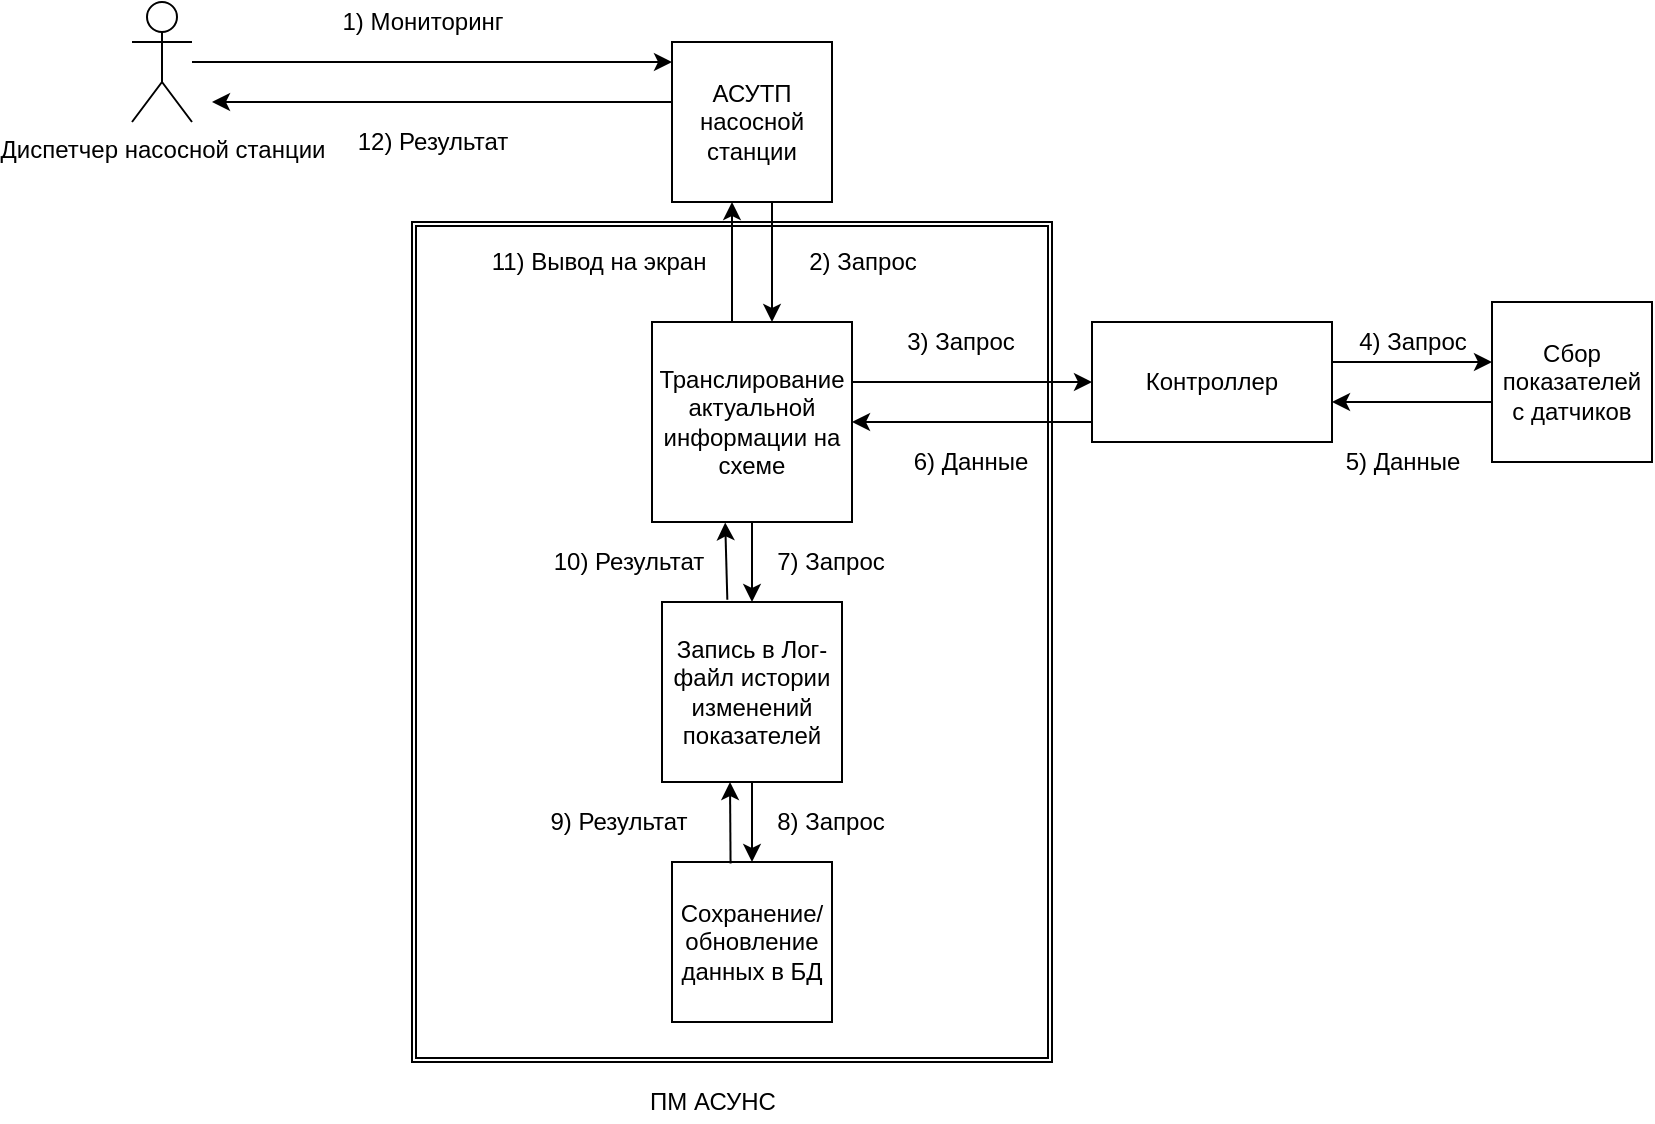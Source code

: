 <mxfile version="13.1.1" type="device"><diagram id="C5RBs43oDa-KdzZeNtuy" name="Page-1"><mxGraphModel dx="1730" dy="967" grid="0" gridSize="10" guides="1" tooltips="1" connect="1" arrows="1" fold="1" page="0" pageScale="1" pageWidth="827" pageHeight="1169" math="0" shadow="0"><root><mxCell id="WIyWlLk6GJQsqaUBKTNV-0"/><mxCell id="WIyWlLk6GJQsqaUBKTNV-1" parent="WIyWlLk6GJQsqaUBKTNV-0"/><mxCell id="bJHi8n66AkKyTkOpwk_1-50" value="" style="shape=ext;double=1;rounded=0;whiteSpace=wrap;html=1;" vertex="1" parent="WIyWlLk6GJQsqaUBKTNV-1"><mxGeometry x="270" y="330" width="320" height="420" as="geometry"/></mxCell><mxCell id="bJHi8n66AkKyTkOpwk_1-14" style="edgeStyle=orthogonalEdgeStyle;rounded=0;orthogonalLoop=1;jettySize=auto;html=1;" edge="1" parent="WIyWlLk6GJQsqaUBKTNV-1" source="bJHi8n66AkKyTkOpwk_1-0"><mxGeometry relative="1" as="geometry"><mxPoint x="400" y="250" as="targetPoint"/></mxGeometry></mxCell><mxCell id="bJHi8n66AkKyTkOpwk_1-0" value="Диспетчер насосной станции" style="shape=umlActor;verticalLabelPosition=bottom;labelBackgroundColor=#ffffff;verticalAlign=top;html=1;outlineConnect=0;" vertex="1" parent="WIyWlLk6GJQsqaUBKTNV-1"><mxGeometry x="130" y="220" width="30" height="60" as="geometry"/></mxCell><mxCell id="bJHi8n66AkKyTkOpwk_1-8" value="" style="edgeStyle=orthogonalEdgeStyle;rounded=0;orthogonalLoop=1;jettySize=auto;html=1;" edge="1" parent="WIyWlLk6GJQsqaUBKTNV-1" source="bJHi8n66AkKyTkOpwk_1-5" target="bJHi8n66AkKyTkOpwk_1-6"><mxGeometry relative="1" as="geometry"/></mxCell><mxCell id="bJHi8n66AkKyTkOpwk_1-15" style="edgeStyle=orthogonalEdgeStyle;rounded=0;orthogonalLoop=1;jettySize=auto;html=1;exitX=0;exitY=0.5;exitDx=0;exitDy=0;" edge="1" parent="WIyWlLk6GJQsqaUBKTNV-1" source="bJHi8n66AkKyTkOpwk_1-18"><mxGeometry relative="1" as="geometry"><mxPoint x="320" y="300" as="sourcePoint"/><mxPoint x="170" y="270" as="targetPoint"/><Array as="points"><mxPoint x="400" y="270"/></Array></mxGeometry></mxCell><mxCell id="bJHi8n66AkKyTkOpwk_1-33" style="edgeStyle=orthogonalEdgeStyle;rounded=0;orthogonalLoop=1;jettySize=auto;html=1;" edge="1" parent="WIyWlLk6GJQsqaUBKTNV-1" source="bJHi8n66AkKyTkOpwk_1-5" target="bJHi8n66AkKyTkOpwk_1-18"><mxGeometry relative="1" as="geometry"><Array as="points"><mxPoint x="430" y="340"/><mxPoint x="430" y="340"/></Array></mxGeometry></mxCell><mxCell id="bJHi8n66AkKyTkOpwk_1-37" style="edgeStyle=orthogonalEdgeStyle;rounded=0;orthogonalLoop=1;jettySize=auto;html=1;" edge="1" parent="WIyWlLk6GJQsqaUBKTNV-1" source="bJHi8n66AkKyTkOpwk_1-5" target="bJHi8n66AkKyTkOpwk_1-19"><mxGeometry relative="1" as="geometry"><Array as="points"><mxPoint x="520" y="410"/><mxPoint x="520" y="410"/></Array></mxGeometry></mxCell><mxCell id="bJHi8n66AkKyTkOpwk_1-5" value="Транслирование актуальной информации на схеме" style="whiteSpace=wrap;html=1;aspect=fixed;" vertex="1" parent="WIyWlLk6GJQsqaUBKTNV-1"><mxGeometry x="390" y="380" width="100" height="100" as="geometry"/></mxCell><mxCell id="bJHi8n66AkKyTkOpwk_1-10" value="" style="edgeStyle=orthogonalEdgeStyle;rounded=0;orthogonalLoop=1;jettySize=auto;html=1;" edge="1" parent="WIyWlLk6GJQsqaUBKTNV-1" source="bJHi8n66AkKyTkOpwk_1-6" target="bJHi8n66AkKyTkOpwk_1-7"><mxGeometry relative="1" as="geometry"/></mxCell><mxCell id="bJHi8n66AkKyTkOpwk_1-6" value="Запись в Лог-файл истории изменений показателей" style="whiteSpace=wrap;html=1;aspect=fixed;" vertex="1" parent="WIyWlLk6GJQsqaUBKTNV-1"><mxGeometry x="395" y="520" width="90" height="90" as="geometry"/></mxCell><mxCell id="bJHi8n66AkKyTkOpwk_1-7" value="Сохранение/обновление данных в БД" style="whiteSpace=wrap;html=1;aspect=fixed;" vertex="1" parent="WIyWlLk6GJQsqaUBKTNV-1"><mxGeometry x="400" y="650" width="80" height="80" as="geometry"/></mxCell><mxCell id="bJHi8n66AkKyTkOpwk_1-11" value="" style="endArrow=classic;html=1;entryX=0.366;entryY=1.002;entryDx=0;entryDy=0;exitX=0.363;exitY=-0.012;exitDx=0;exitDy=0;entryPerimeter=0;exitPerimeter=0;" edge="1" parent="WIyWlLk6GJQsqaUBKTNV-1" source="bJHi8n66AkKyTkOpwk_1-6" target="bJHi8n66AkKyTkOpwk_1-5"><mxGeometry width="50" height="50" relative="1" as="geometry"><mxPoint x="420" y="600" as="sourcePoint"/><mxPoint x="470" y="550" as="targetPoint"/></mxGeometry></mxCell><mxCell id="bJHi8n66AkKyTkOpwk_1-13" value="" style="endArrow=classic;html=1;exitX=0.366;exitY=0.01;exitDx=0;exitDy=0;exitPerimeter=0;" edge="1" parent="WIyWlLk6GJQsqaUBKTNV-1" source="bJHi8n66AkKyTkOpwk_1-7"><mxGeometry width="50" height="50" relative="1" as="geometry"><mxPoint x="429" y="637" as="sourcePoint"/><mxPoint x="429" y="610" as="targetPoint"/></mxGeometry></mxCell><mxCell id="bJHi8n66AkKyTkOpwk_1-17" value="1) Мониторинг" style="text;html=1;align=center;verticalAlign=middle;resizable=0;points=[];autosize=1;" vertex="1" parent="WIyWlLk6GJQsqaUBKTNV-1"><mxGeometry x="225" y="220" width="100" height="20" as="geometry"/></mxCell><mxCell id="bJHi8n66AkKyTkOpwk_1-27" value="" style="edgeStyle=orthogonalEdgeStyle;rounded=0;orthogonalLoop=1;jettySize=auto;html=1;" edge="1" parent="WIyWlLk6GJQsqaUBKTNV-1" source="bJHi8n66AkKyTkOpwk_1-18" target="bJHi8n66AkKyTkOpwk_1-5"><mxGeometry relative="1" as="geometry"><Array as="points"><mxPoint x="450" y="350"/><mxPoint x="450" y="350"/></Array></mxGeometry></mxCell><mxCell id="bJHi8n66AkKyTkOpwk_1-18" value="АСУТП насосной станции" style="whiteSpace=wrap;html=1;aspect=fixed;" vertex="1" parent="WIyWlLk6GJQsqaUBKTNV-1"><mxGeometry x="400" y="240" width="80" height="80" as="geometry"/></mxCell><mxCell id="bJHi8n66AkKyTkOpwk_1-23" style="edgeStyle=orthogonalEdgeStyle;rounded=0;orthogonalLoop=1;jettySize=auto;html=1;entryX=1;entryY=0.5;entryDx=0;entryDy=0;exitX=0;exitY=0.75;exitDx=0;exitDy=0;" edge="1" parent="WIyWlLk6GJQsqaUBKTNV-1" source="bJHi8n66AkKyTkOpwk_1-19" target="bJHi8n66AkKyTkOpwk_1-5"><mxGeometry relative="1" as="geometry"><Array as="points"><mxPoint x="610" y="430"/></Array></mxGeometry></mxCell><mxCell id="bJHi8n66AkKyTkOpwk_1-25" value="" style="edgeStyle=orthogonalEdgeStyle;rounded=0;orthogonalLoop=1;jettySize=auto;html=1;" edge="1" parent="WIyWlLk6GJQsqaUBKTNV-1" source="bJHi8n66AkKyTkOpwk_1-19" target="bJHi8n66AkKyTkOpwk_1-24"><mxGeometry relative="1" as="geometry"><Array as="points"><mxPoint x="780" y="400"/><mxPoint x="780" y="400"/></Array></mxGeometry></mxCell><mxCell id="bJHi8n66AkKyTkOpwk_1-19" value="Контроллер" style="rounded=0;whiteSpace=wrap;html=1;" vertex="1" parent="WIyWlLk6GJQsqaUBKTNV-1"><mxGeometry x="610" y="380" width="120" height="60" as="geometry"/></mxCell><mxCell id="bJHi8n66AkKyTkOpwk_1-26" style="edgeStyle=orthogonalEdgeStyle;rounded=0;orthogonalLoop=1;jettySize=auto;html=1;" edge="1" parent="WIyWlLk6GJQsqaUBKTNV-1" source="bJHi8n66AkKyTkOpwk_1-24"><mxGeometry relative="1" as="geometry"><mxPoint x="730" y="420" as="targetPoint"/><Array as="points"><mxPoint x="730" y="420"/></Array></mxGeometry></mxCell><mxCell id="bJHi8n66AkKyTkOpwk_1-24" value="Сбор показателей с датчиков" style="whiteSpace=wrap;html=1;aspect=fixed;" vertex="1" parent="WIyWlLk6GJQsqaUBKTNV-1"><mxGeometry x="810" y="370" width="80" height="80" as="geometry"/></mxCell><mxCell id="bJHi8n66AkKyTkOpwk_1-34" value="2) Запрос" style="text;html=1;align=center;verticalAlign=middle;resizable=0;points=[];autosize=1;" vertex="1" parent="WIyWlLk6GJQsqaUBKTNV-1"><mxGeometry x="460" y="340" width="70" height="20" as="geometry"/></mxCell><mxCell id="bJHi8n66AkKyTkOpwk_1-35" value="3) Запрос" style="text;html=1;align=center;verticalAlign=middle;resizable=0;points=[];autosize=1;" vertex="1" parent="WIyWlLk6GJQsqaUBKTNV-1"><mxGeometry x="509" y="380" width="70" height="20" as="geometry"/></mxCell><mxCell id="bJHi8n66AkKyTkOpwk_1-36" value="6) Данные" style="text;html=1;align=center;verticalAlign=middle;resizable=0;points=[];autosize=1;" vertex="1" parent="WIyWlLk6GJQsqaUBKTNV-1"><mxGeometry x="514" y="440" width="70" height="20" as="geometry"/></mxCell><mxCell id="bJHi8n66AkKyTkOpwk_1-38" value="4) Запрос" style="text;html=1;align=center;verticalAlign=middle;resizable=0;points=[];autosize=1;" vertex="1" parent="WIyWlLk6GJQsqaUBKTNV-1"><mxGeometry x="735" y="380" width="70" height="20" as="geometry"/></mxCell><mxCell id="bJHi8n66AkKyTkOpwk_1-39" value="5) Данные" style="text;html=1;align=center;verticalAlign=middle;resizable=0;points=[];autosize=1;" vertex="1" parent="WIyWlLk6GJQsqaUBKTNV-1"><mxGeometry x="730" y="440" width="70" height="20" as="geometry"/></mxCell><mxCell id="bJHi8n66AkKyTkOpwk_1-41" value="7) Запрос" style="text;html=1;align=center;verticalAlign=middle;resizable=0;points=[];autosize=1;" vertex="1" parent="WIyWlLk6GJQsqaUBKTNV-1"><mxGeometry x="444" y="490" width="70" height="20" as="geometry"/></mxCell><mxCell id="bJHi8n66AkKyTkOpwk_1-42" value="8) Запрос" style="text;html=1;align=center;verticalAlign=middle;resizable=0;points=[];autosize=1;" vertex="1" parent="WIyWlLk6GJQsqaUBKTNV-1"><mxGeometry x="444" y="620" width="70" height="20" as="geometry"/></mxCell><mxCell id="bJHi8n66AkKyTkOpwk_1-43" value="9) Результат" style="text;html=1;align=center;verticalAlign=middle;resizable=0;points=[];autosize=1;" vertex="1" parent="WIyWlLk6GJQsqaUBKTNV-1"><mxGeometry x="333" y="620" width="80" height="20" as="geometry"/></mxCell><mxCell id="bJHi8n66AkKyTkOpwk_1-45" value="10) Результат" style="text;html=1;align=center;verticalAlign=middle;resizable=0;points=[];autosize=1;" vertex="1" parent="WIyWlLk6GJQsqaUBKTNV-1"><mxGeometry x="333" y="490" width="90" height="20" as="geometry"/></mxCell><mxCell id="bJHi8n66AkKyTkOpwk_1-46" value="11) Вывод на экран" style="text;html=1;align=center;verticalAlign=middle;resizable=0;points=[];autosize=1;" vertex="1" parent="WIyWlLk6GJQsqaUBKTNV-1"><mxGeometry x="303" y="340" width="120" height="20" as="geometry"/></mxCell><mxCell id="bJHi8n66AkKyTkOpwk_1-47" value="12) Результат" style="text;html=1;align=center;verticalAlign=middle;resizable=0;points=[];autosize=1;" vertex="1" parent="WIyWlLk6GJQsqaUBKTNV-1"><mxGeometry x="235" y="280" width="90" height="20" as="geometry"/></mxCell><mxCell id="bJHi8n66AkKyTkOpwk_1-51" value="ПМ АСУНС" style="text;html=1;align=center;verticalAlign=middle;resizable=0;points=[];autosize=1;" vertex="1" parent="WIyWlLk6GJQsqaUBKTNV-1"><mxGeometry x="380" y="760" width="80" height="20" as="geometry"/></mxCell></root></mxGraphModel></diagram></mxfile>